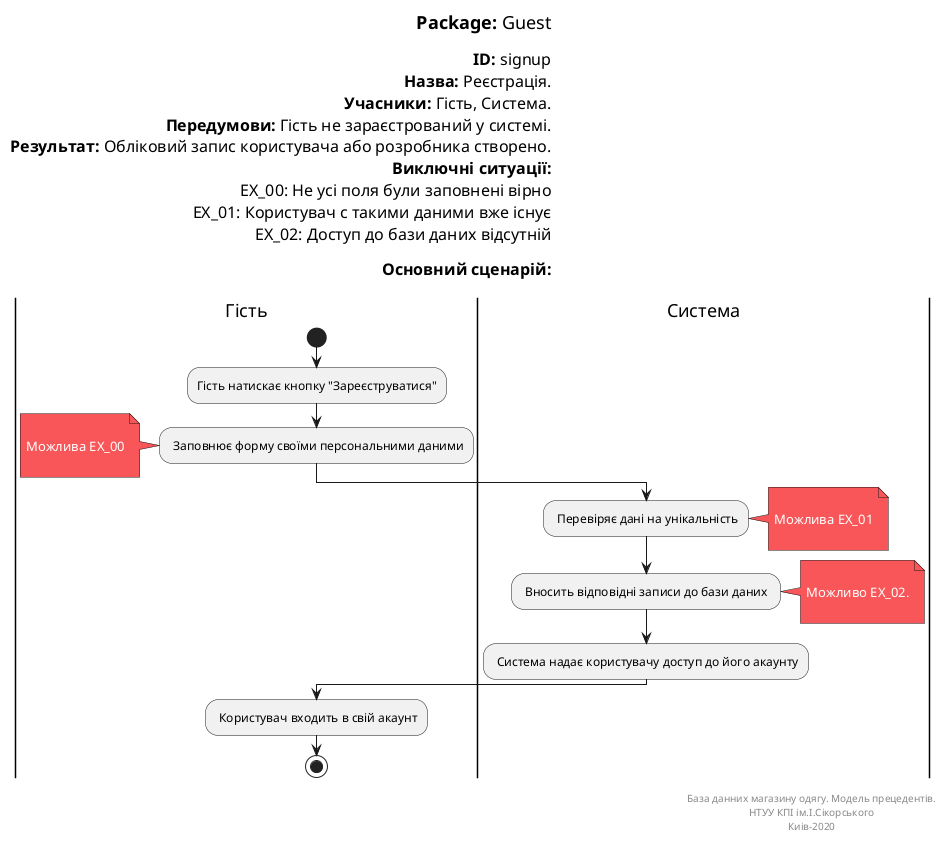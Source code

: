 @startuml
skinparam	shadowing false
skinparam Note {
	BackgroundColor #f85658
	FontColor #ffffff
}

left header
<font color=000 size=18><b>Package:</b> Guest

<font color=000 size=16><b>ID:</b> signup
<font color=000 size=16><b>Назва:</b> Реєстрація.
<font color=000 size=16><b>Учасники:</b> Гість, Система.
<font color=000 size=16><b>Передумови:</b> Гість не зараєстрований у системі.
<font color=000 size=16><b>Результат:</b> Обліковий запис користувача або розробника створено.
<font color=000 size=16><b>Виключні ситуації:</b>
<font color=000 size=16> EX_00: Не усі поля були заповнені вірно
<font color=000 size=16> EX_01: Користувач с такими даними вже існує
<font color=000 size=16> EX_02: Доступ до бази даних відсутній

<font color=000 size=16><b>Основний сценарій:</b>

end header

|Гість|
start
:Гість натискає кнопку "Зареєструватися";

: Заповнює форму своїми персональними даними;
note left

	Можлива EX_00

end note

|Система|

: Перевіряє дані на унікальність;

note right

	Можлива EX_01

end note

: Вносить відповідні записи до бази даних ;
note right

Можливо EX_02.

end note

: Система надає користувачу доступ до його акаунту;

|Гість|
: Користувач входить в свій акаунт;

stop;

right footer

База данних магазину одягу. Модель прецедентів.
НТУУ КПІ ім.І.Сікорського
Киів-2020
end footer
@enduml